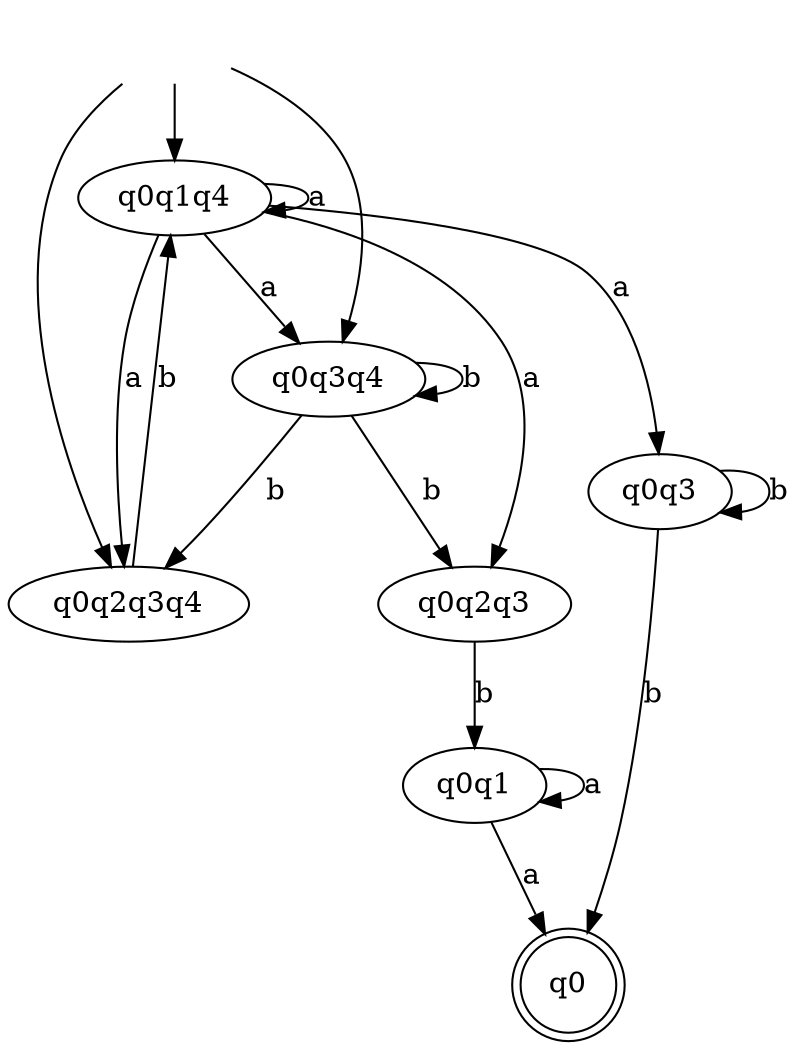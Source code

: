 digraph { 
 "" [shape=none]
 "q0" [shape=doublecircle]

 "" -> "q0q1q4"
 "" -> "q0q2q3q4"
 "" -> "q0q3q4"
 "q0q1" -> "q0"[label="a", weight="a"]; 
 "q0q1" -> "q0q1"[label="a", weight="a"]; 
 "q0q2q3" -> "q0q1"[label="b", weight="b"]; 
 "q0q1q4" -> "q0q2q3"[label="a", weight="a"]; 
 "q0q1q4" -> "q0q1q4"[label="a", weight="a"]; 
 "q0q2q3q4" -> "q0q1q4"[label="b", weight="b"]; 
 "q0q1q4" -> "q0q2q3q4"[label="a", weight="a"]; 
 "q0q3q4" -> "q0q2q3q4"[label="b", weight="b"]; 
 "q0q1q4" -> "q0q3q4"[label="a", weight="a"]; 
 "q0q3q4" -> "q0q3q4"[label="b", weight="b"]; 
 "q0q3q4" -> "q0q2q3"[label="b", weight="b"]; 
 "q0q3" -> "q0"[label="b", weight="b"]; 
 "q0q1q4" -> "q0q3"[label="a", weight="a"]; 
 "q0q3" -> "q0q3"[label="b", weight="b"]; 
}
